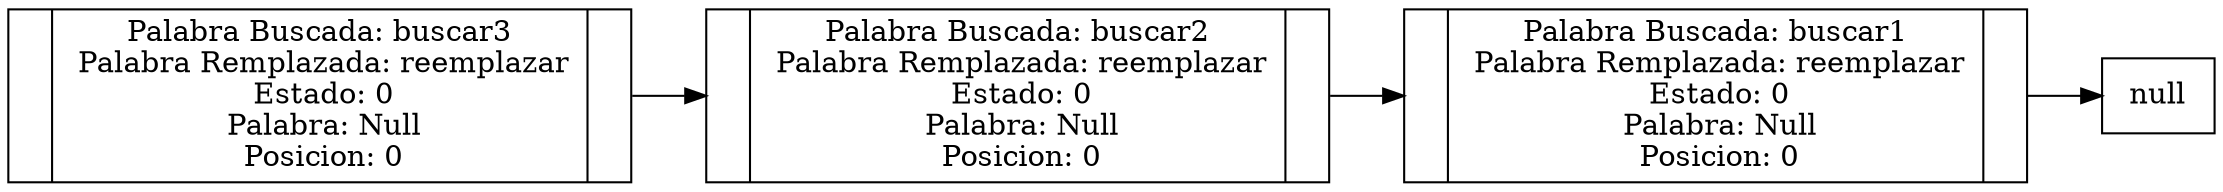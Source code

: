 digraph G{
rankdir = LR;
node[shape = record]; 
0 [label = "{<ref> | <data>Palabra Buscada: buscar3\n Palabra Remplazada: reemplazar\n Estado: 0\n Palabra: Null\n Posicion: 0 | }"]
1[label="{<data>null }"]
0->1
1 [label = "{<ref> | <data>Palabra Buscada: buscar2\n Palabra Remplazada: reemplazar\n Estado: 0\n Palabra: Null\n Posicion: 0 | }"]
2[label="{<data>null }"]
1->2
2 [label = "{<ref> | <data>Palabra Buscada: buscar1\n Palabra Remplazada: reemplazar\n Estado: 0\n Palabra: Null\n Posicion: 0 | }"]
3[label="{<data>null }"]
2->3
}
